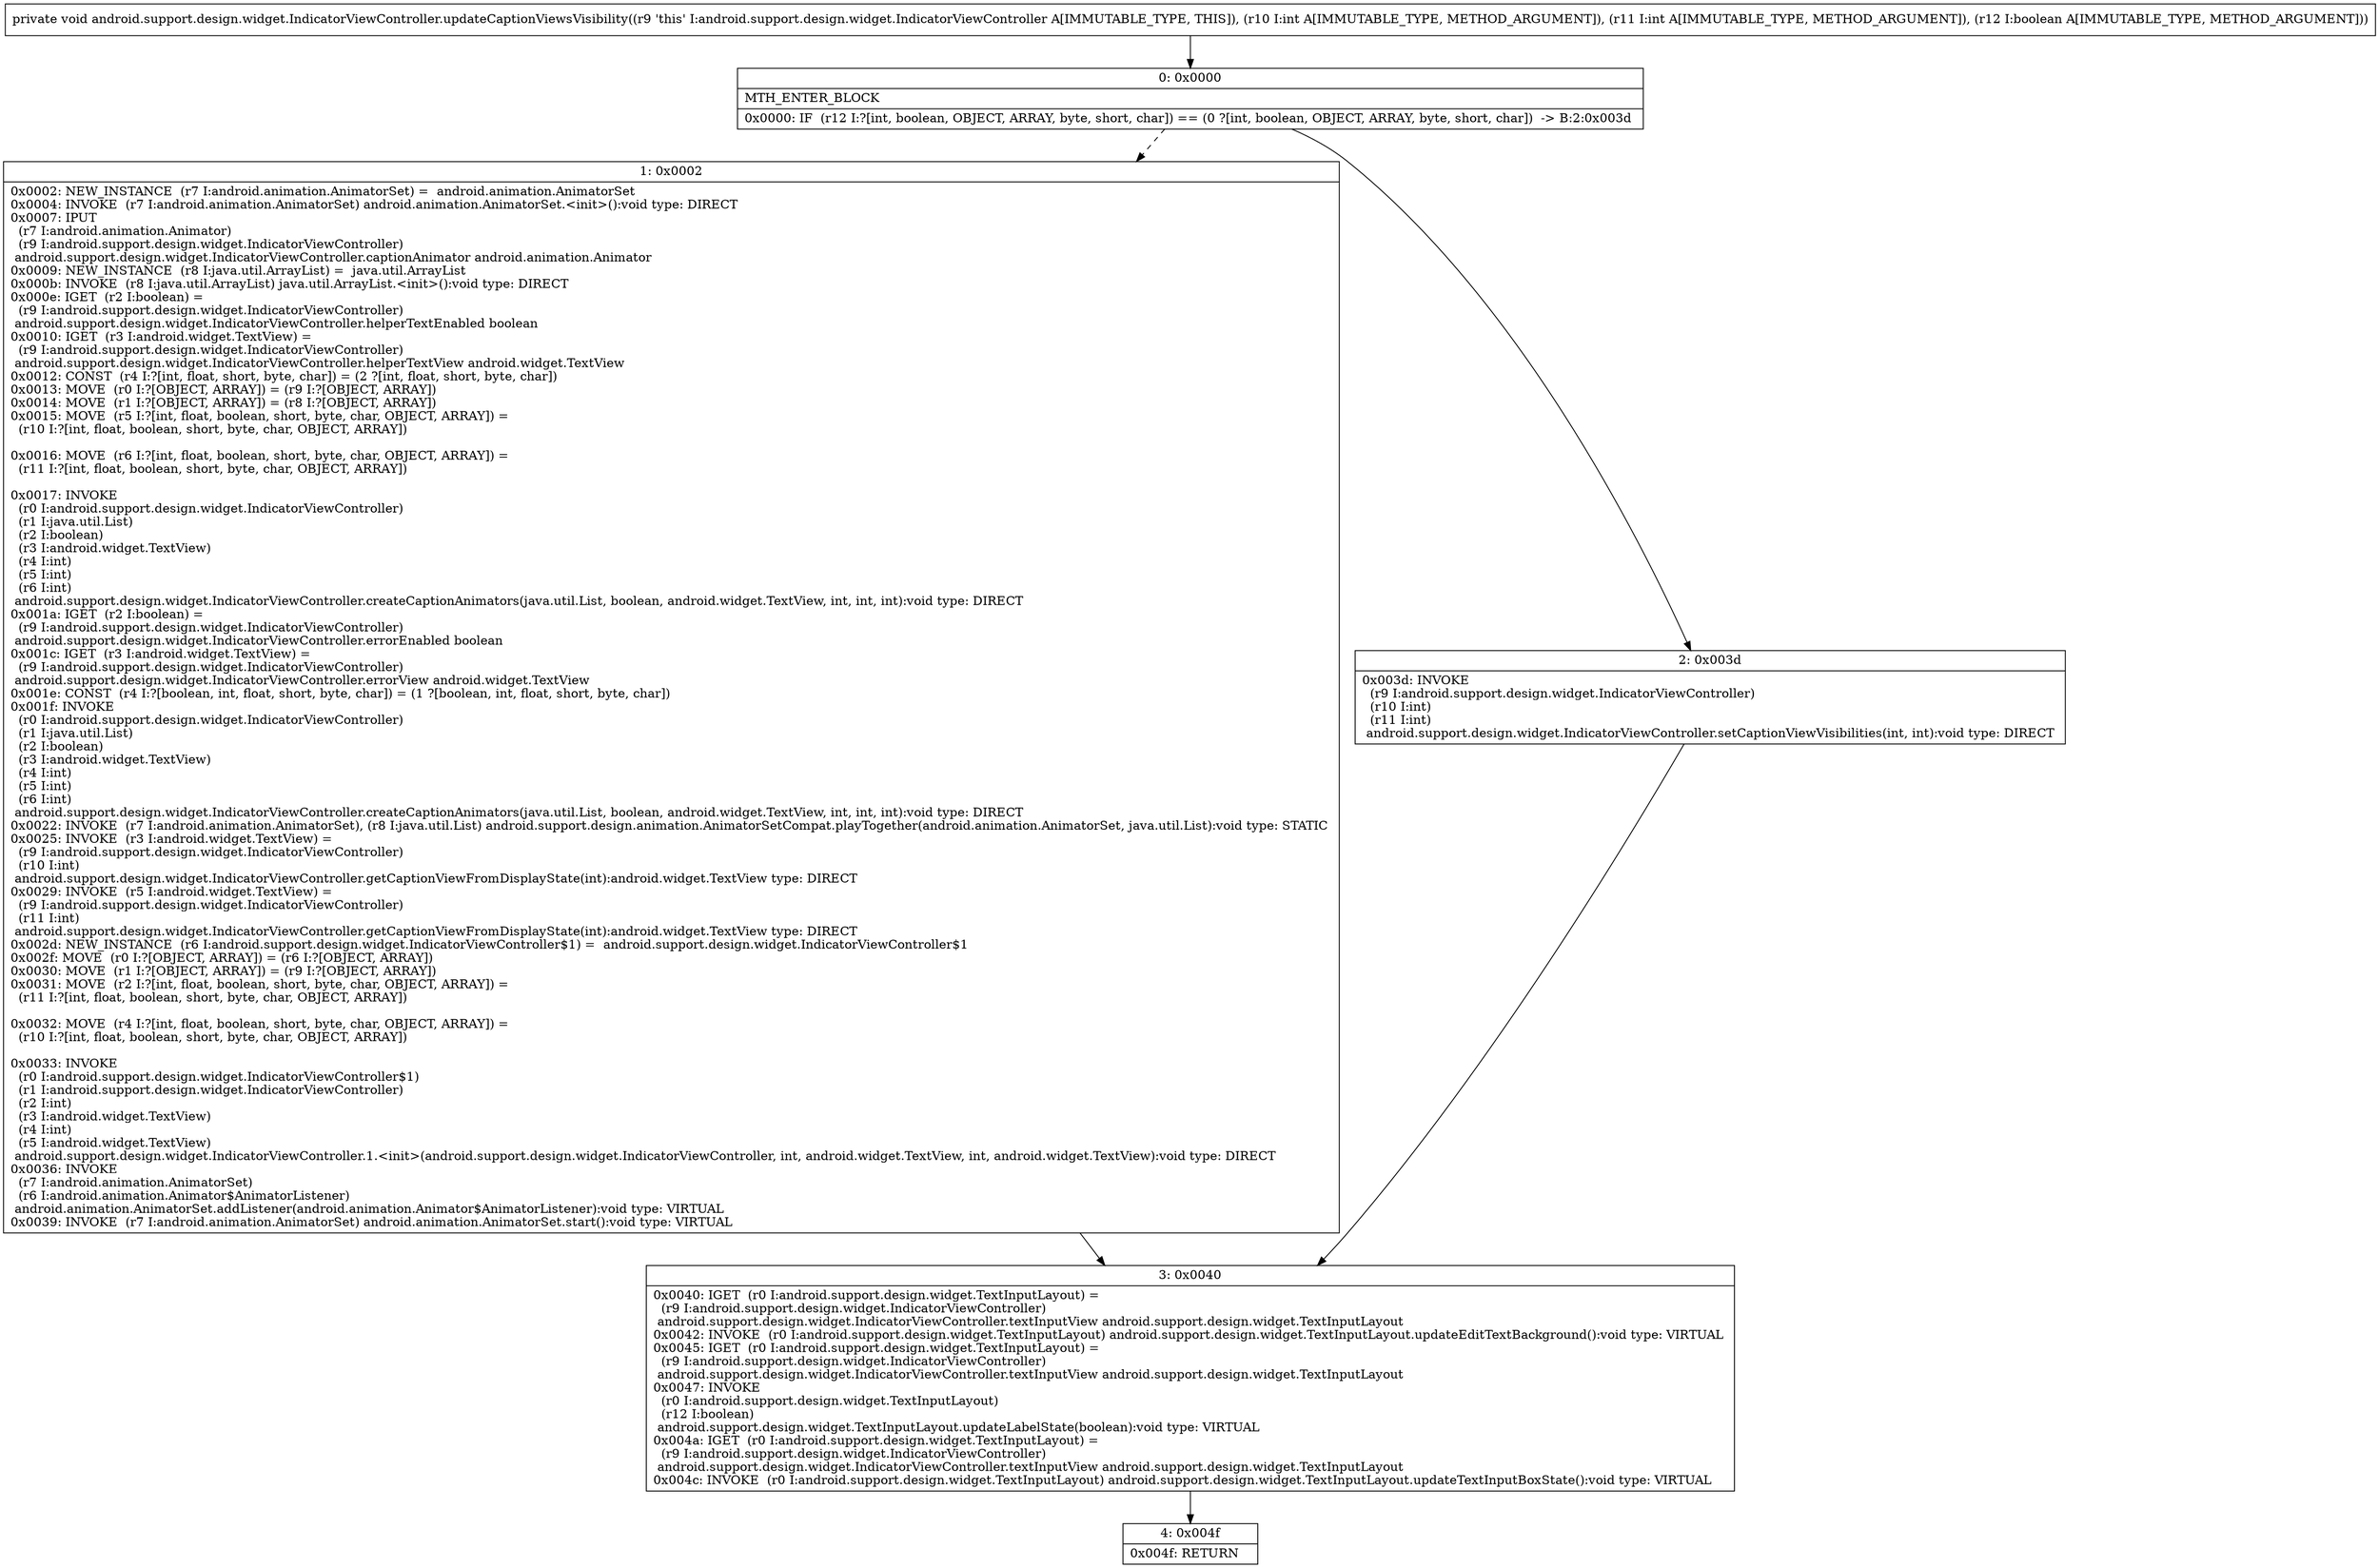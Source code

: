 digraph "CFG forandroid.support.design.widget.IndicatorViewController.updateCaptionViewsVisibility(IIZ)V" {
Node_0 [shape=record,label="{0\:\ 0x0000|MTH_ENTER_BLOCK\l|0x0000: IF  (r12 I:?[int, boolean, OBJECT, ARRAY, byte, short, char]) == (0 ?[int, boolean, OBJECT, ARRAY, byte, short, char])  \-\> B:2:0x003d \l}"];
Node_1 [shape=record,label="{1\:\ 0x0002|0x0002: NEW_INSTANCE  (r7 I:android.animation.AnimatorSet) =  android.animation.AnimatorSet \l0x0004: INVOKE  (r7 I:android.animation.AnimatorSet) android.animation.AnimatorSet.\<init\>():void type: DIRECT \l0x0007: IPUT  \l  (r7 I:android.animation.Animator)\l  (r9 I:android.support.design.widget.IndicatorViewController)\l android.support.design.widget.IndicatorViewController.captionAnimator android.animation.Animator \l0x0009: NEW_INSTANCE  (r8 I:java.util.ArrayList) =  java.util.ArrayList \l0x000b: INVOKE  (r8 I:java.util.ArrayList) java.util.ArrayList.\<init\>():void type: DIRECT \l0x000e: IGET  (r2 I:boolean) = \l  (r9 I:android.support.design.widget.IndicatorViewController)\l android.support.design.widget.IndicatorViewController.helperTextEnabled boolean \l0x0010: IGET  (r3 I:android.widget.TextView) = \l  (r9 I:android.support.design.widget.IndicatorViewController)\l android.support.design.widget.IndicatorViewController.helperTextView android.widget.TextView \l0x0012: CONST  (r4 I:?[int, float, short, byte, char]) = (2 ?[int, float, short, byte, char]) \l0x0013: MOVE  (r0 I:?[OBJECT, ARRAY]) = (r9 I:?[OBJECT, ARRAY]) \l0x0014: MOVE  (r1 I:?[OBJECT, ARRAY]) = (r8 I:?[OBJECT, ARRAY]) \l0x0015: MOVE  (r5 I:?[int, float, boolean, short, byte, char, OBJECT, ARRAY]) = \l  (r10 I:?[int, float, boolean, short, byte, char, OBJECT, ARRAY])\l \l0x0016: MOVE  (r6 I:?[int, float, boolean, short, byte, char, OBJECT, ARRAY]) = \l  (r11 I:?[int, float, boolean, short, byte, char, OBJECT, ARRAY])\l \l0x0017: INVOKE  \l  (r0 I:android.support.design.widget.IndicatorViewController)\l  (r1 I:java.util.List)\l  (r2 I:boolean)\l  (r3 I:android.widget.TextView)\l  (r4 I:int)\l  (r5 I:int)\l  (r6 I:int)\l android.support.design.widget.IndicatorViewController.createCaptionAnimators(java.util.List, boolean, android.widget.TextView, int, int, int):void type: DIRECT \l0x001a: IGET  (r2 I:boolean) = \l  (r9 I:android.support.design.widget.IndicatorViewController)\l android.support.design.widget.IndicatorViewController.errorEnabled boolean \l0x001c: IGET  (r3 I:android.widget.TextView) = \l  (r9 I:android.support.design.widget.IndicatorViewController)\l android.support.design.widget.IndicatorViewController.errorView android.widget.TextView \l0x001e: CONST  (r4 I:?[boolean, int, float, short, byte, char]) = (1 ?[boolean, int, float, short, byte, char]) \l0x001f: INVOKE  \l  (r0 I:android.support.design.widget.IndicatorViewController)\l  (r1 I:java.util.List)\l  (r2 I:boolean)\l  (r3 I:android.widget.TextView)\l  (r4 I:int)\l  (r5 I:int)\l  (r6 I:int)\l android.support.design.widget.IndicatorViewController.createCaptionAnimators(java.util.List, boolean, android.widget.TextView, int, int, int):void type: DIRECT \l0x0022: INVOKE  (r7 I:android.animation.AnimatorSet), (r8 I:java.util.List) android.support.design.animation.AnimatorSetCompat.playTogether(android.animation.AnimatorSet, java.util.List):void type: STATIC \l0x0025: INVOKE  (r3 I:android.widget.TextView) = \l  (r9 I:android.support.design.widget.IndicatorViewController)\l  (r10 I:int)\l android.support.design.widget.IndicatorViewController.getCaptionViewFromDisplayState(int):android.widget.TextView type: DIRECT \l0x0029: INVOKE  (r5 I:android.widget.TextView) = \l  (r9 I:android.support.design.widget.IndicatorViewController)\l  (r11 I:int)\l android.support.design.widget.IndicatorViewController.getCaptionViewFromDisplayState(int):android.widget.TextView type: DIRECT \l0x002d: NEW_INSTANCE  (r6 I:android.support.design.widget.IndicatorViewController$1) =  android.support.design.widget.IndicatorViewController$1 \l0x002f: MOVE  (r0 I:?[OBJECT, ARRAY]) = (r6 I:?[OBJECT, ARRAY]) \l0x0030: MOVE  (r1 I:?[OBJECT, ARRAY]) = (r9 I:?[OBJECT, ARRAY]) \l0x0031: MOVE  (r2 I:?[int, float, boolean, short, byte, char, OBJECT, ARRAY]) = \l  (r11 I:?[int, float, boolean, short, byte, char, OBJECT, ARRAY])\l \l0x0032: MOVE  (r4 I:?[int, float, boolean, short, byte, char, OBJECT, ARRAY]) = \l  (r10 I:?[int, float, boolean, short, byte, char, OBJECT, ARRAY])\l \l0x0033: INVOKE  \l  (r0 I:android.support.design.widget.IndicatorViewController$1)\l  (r1 I:android.support.design.widget.IndicatorViewController)\l  (r2 I:int)\l  (r3 I:android.widget.TextView)\l  (r4 I:int)\l  (r5 I:android.widget.TextView)\l android.support.design.widget.IndicatorViewController.1.\<init\>(android.support.design.widget.IndicatorViewController, int, android.widget.TextView, int, android.widget.TextView):void type: DIRECT \l0x0036: INVOKE  \l  (r7 I:android.animation.AnimatorSet)\l  (r6 I:android.animation.Animator$AnimatorListener)\l android.animation.AnimatorSet.addListener(android.animation.Animator$AnimatorListener):void type: VIRTUAL \l0x0039: INVOKE  (r7 I:android.animation.AnimatorSet) android.animation.AnimatorSet.start():void type: VIRTUAL \l}"];
Node_2 [shape=record,label="{2\:\ 0x003d|0x003d: INVOKE  \l  (r9 I:android.support.design.widget.IndicatorViewController)\l  (r10 I:int)\l  (r11 I:int)\l android.support.design.widget.IndicatorViewController.setCaptionViewVisibilities(int, int):void type: DIRECT \l}"];
Node_3 [shape=record,label="{3\:\ 0x0040|0x0040: IGET  (r0 I:android.support.design.widget.TextInputLayout) = \l  (r9 I:android.support.design.widget.IndicatorViewController)\l android.support.design.widget.IndicatorViewController.textInputView android.support.design.widget.TextInputLayout \l0x0042: INVOKE  (r0 I:android.support.design.widget.TextInputLayout) android.support.design.widget.TextInputLayout.updateEditTextBackground():void type: VIRTUAL \l0x0045: IGET  (r0 I:android.support.design.widget.TextInputLayout) = \l  (r9 I:android.support.design.widget.IndicatorViewController)\l android.support.design.widget.IndicatorViewController.textInputView android.support.design.widget.TextInputLayout \l0x0047: INVOKE  \l  (r0 I:android.support.design.widget.TextInputLayout)\l  (r12 I:boolean)\l android.support.design.widget.TextInputLayout.updateLabelState(boolean):void type: VIRTUAL \l0x004a: IGET  (r0 I:android.support.design.widget.TextInputLayout) = \l  (r9 I:android.support.design.widget.IndicatorViewController)\l android.support.design.widget.IndicatorViewController.textInputView android.support.design.widget.TextInputLayout \l0x004c: INVOKE  (r0 I:android.support.design.widget.TextInputLayout) android.support.design.widget.TextInputLayout.updateTextInputBoxState():void type: VIRTUAL \l}"];
Node_4 [shape=record,label="{4\:\ 0x004f|0x004f: RETURN   \l}"];
MethodNode[shape=record,label="{private void android.support.design.widget.IndicatorViewController.updateCaptionViewsVisibility((r9 'this' I:android.support.design.widget.IndicatorViewController A[IMMUTABLE_TYPE, THIS]), (r10 I:int A[IMMUTABLE_TYPE, METHOD_ARGUMENT]), (r11 I:int A[IMMUTABLE_TYPE, METHOD_ARGUMENT]), (r12 I:boolean A[IMMUTABLE_TYPE, METHOD_ARGUMENT])) }"];
MethodNode -> Node_0;
Node_0 -> Node_1[style=dashed];
Node_0 -> Node_2;
Node_1 -> Node_3;
Node_2 -> Node_3;
Node_3 -> Node_4;
}

